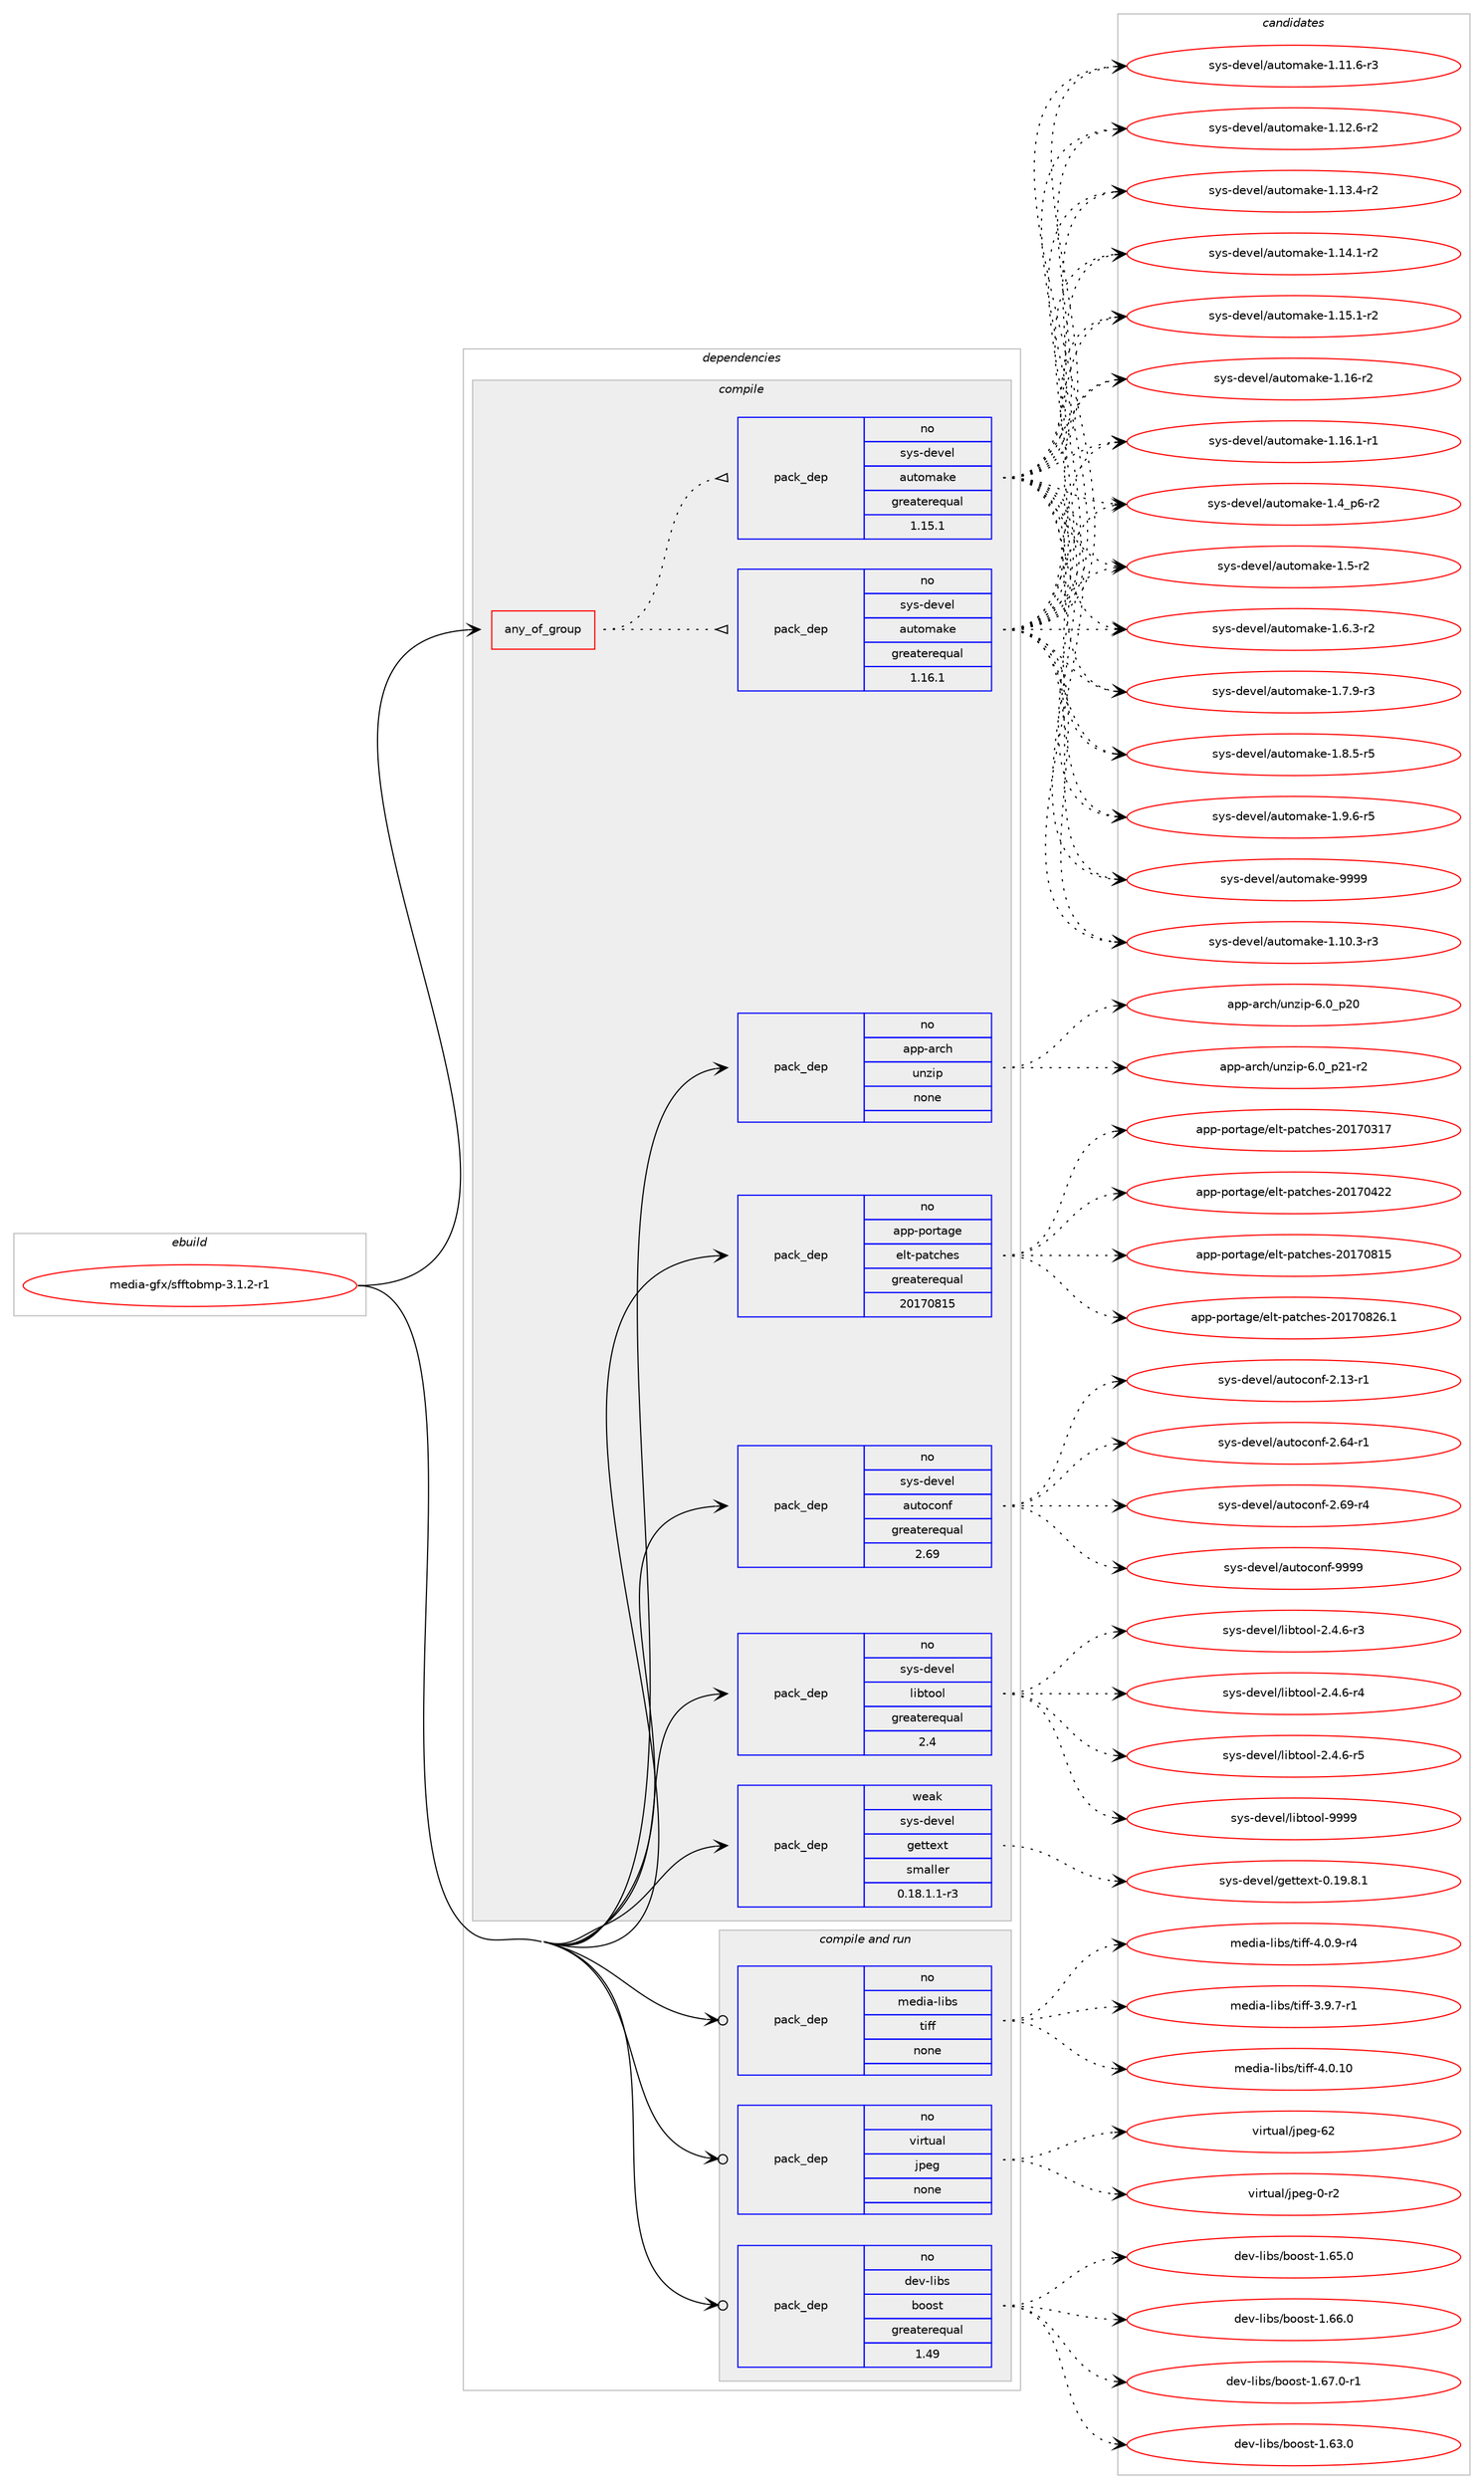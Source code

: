 digraph prolog {

# *************
# Graph options
# *************

newrank=true;
concentrate=true;
compound=true;
graph [rankdir=LR,fontname=Helvetica,fontsize=10,ranksep=1.5];#, ranksep=2.5, nodesep=0.2];
edge  [arrowhead=vee];
node  [fontname=Helvetica,fontsize=10];

# **********
# The ebuild
# **********

subgraph cluster_leftcol {
color=gray;
rank=same;
label=<<i>ebuild</i>>;
id [label="media-gfx/sfftobmp-3.1.2-r1", color=red, width=4, href="../media-gfx/sfftobmp-3.1.2-r1.svg"];
}

# ****************
# The dependencies
# ****************

subgraph cluster_midcol {
color=gray;
label=<<i>dependencies</i>>;
subgraph cluster_compile {
fillcolor="#eeeeee";
style=filled;
label=<<i>compile</i>>;
subgraph any24936 {
dependency1607668 [label=<<TABLE BORDER="0" CELLBORDER="1" CELLSPACING="0" CELLPADDING="4"><TR><TD CELLPADDING="10">any_of_group</TD></TR></TABLE>>, shape=none, color=red];subgraph pack1148733 {
dependency1607669 [label=<<TABLE BORDER="0" CELLBORDER="1" CELLSPACING="0" CELLPADDING="4" WIDTH="220"><TR><TD ROWSPAN="6" CELLPADDING="30">pack_dep</TD></TR><TR><TD WIDTH="110">no</TD></TR><TR><TD>sys-devel</TD></TR><TR><TD>automake</TD></TR><TR><TD>greaterequal</TD></TR><TR><TD>1.16.1</TD></TR></TABLE>>, shape=none, color=blue];
}
dependency1607668:e -> dependency1607669:w [weight=20,style="dotted",arrowhead="oinv"];
subgraph pack1148734 {
dependency1607670 [label=<<TABLE BORDER="0" CELLBORDER="1" CELLSPACING="0" CELLPADDING="4" WIDTH="220"><TR><TD ROWSPAN="6" CELLPADDING="30">pack_dep</TD></TR><TR><TD WIDTH="110">no</TD></TR><TR><TD>sys-devel</TD></TR><TR><TD>automake</TD></TR><TR><TD>greaterequal</TD></TR><TR><TD>1.15.1</TD></TR></TABLE>>, shape=none, color=blue];
}
dependency1607668:e -> dependency1607670:w [weight=20,style="dotted",arrowhead="oinv"];
}
id:e -> dependency1607668:w [weight=20,style="solid",arrowhead="vee"];
subgraph pack1148735 {
dependency1607671 [label=<<TABLE BORDER="0" CELLBORDER="1" CELLSPACING="0" CELLPADDING="4" WIDTH="220"><TR><TD ROWSPAN="6" CELLPADDING="30">pack_dep</TD></TR><TR><TD WIDTH="110">no</TD></TR><TR><TD>app-arch</TD></TR><TR><TD>unzip</TD></TR><TR><TD>none</TD></TR><TR><TD></TD></TR></TABLE>>, shape=none, color=blue];
}
id:e -> dependency1607671:w [weight=20,style="solid",arrowhead="vee"];
subgraph pack1148736 {
dependency1607672 [label=<<TABLE BORDER="0" CELLBORDER="1" CELLSPACING="0" CELLPADDING="4" WIDTH="220"><TR><TD ROWSPAN="6" CELLPADDING="30">pack_dep</TD></TR><TR><TD WIDTH="110">no</TD></TR><TR><TD>app-portage</TD></TR><TR><TD>elt-patches</TD></TR><TR><TD>greaterequal</TD></TR><TR><TD>20170815</TD></TR></TABLE>>, shape=none, color=blue];
}
id:e -> dependency1607672:w [weight=20,style="solid",arrowhead="vee"];
subgraph pack1148737 {
dependency1607673 [label=<<TABLE BORDER="0" CELLBORDER="1" CELLSPACING="0" CELLPADDING="4" WIDTH="220"><TR><TD ROWSPAN="6" CELLPADDING="30">pack_dep</TD></TR><TR><TD WIDTH="110">no</TD></TR><TR><TD>sys-devel</TD></TR><TR><TD>autoconf</TD></TR><TR><TD>greaterequal</TD></TR><TR><TD>2.69</TD></TR></TABLE>>, shape=none, color=blue];
}
id:e -> dependency1607673:w [weight=20,style="solid",arrowhead="vee"];
subgraph pack1148738 {
dependency1607674 [label=<<TABLE BORDER="0" CELLBORDER="1" CELLSPACING="0" CELLPADDING="4" WIDTH="220"><TR><TD ROWSPAN="6" CELLPADDING="30">pack_dep</TD></TR><TR><TD WIDTH="110">no</TD></TR><TR><TD>sys-devel</TD></TR><TR><TD>libtool</TD></TR><TR><TD>greaterequal</TD></TR><TR><TD>2.4</TD></TR></TABLE>>, shape=none, color=blue];
}
id:e -> dependency1607674:w [weight=20,style="solid",arrowhead="vee"];
subgraph pack1148739 {
dependency1607675 [label=<<TABLE BORDER="0" CELLBORDER="1" CELLSPACING="0" CELLPADDING="4" WIDTH="220"><TR><TD ROWSPAN="6" CELLPADDING="30">pack_dep</TD></TR><TR><TD WIDTH="110">weak</TD></TR><TR><TD>sys-devel</TD></TR><TR><TD>gettext</TD></TR><TR><TD>smaller</TD></TR><TR><TD>0.18.1.1-r3</TD></TR></TABLE>>, shape=none, color=blue];
}
id:e -> dependency1607675:w [weight=20,style="solid",arrowhead="vee"];
}
subgraph cluster_compileandrun {
fillcolor="#eeeeee";
style=filled;
label=<<i>compile and run</i>>;
subgraph pack1148740 {
dependency1607676 [label=<<TABLE BORDER="0" CELLBORDER="1" CELLSPACING="0" CELLPADDING="4" WIDTH="220"><TR><TD ROWSPAN="6" CELLPADDING="30">pack_dep</TD></TR><TR><TD WIDTH="110">no</TD></TR><TR><TD>dev-libs</TD></TR><TR><TD>boost</TD></TR><TR><TD>greaterequal</TD></TR><TR><TD>1.49</TD></TR></TABLE>>, shape=none, color=blue];
}
id:e -> dependency1607676:w [weight=20,style="solid",arrowhead="odotvee"];
subgraph pack1148741 {
dependency1607677 [label=<<TABLE BORDER="0" CELLBORDER="1" CELLSPACING="0" CELLPADDING="4" WIDTH="220"><TR><TD ROWSPAN="6" CELLPADDING="30">pack_dep</TD></TR><TR><TD WIDTH="110">no</TD></TR><TR><TD>media-libs</TD></TR><TR><TD>tiff</TD></TR><TR><TD>none</TD></TR><TR><TD></TD></TR></TABLE>>, shape=none, color=blue];
}
id:e -> dependency1607677:w [weight=20,style="solid",arrowhead="odotvee"];
subgraph pack1148742 {
dependency1607678 [label=<<TABLE BORDER="0" CELLBORDER="1" CELLSPACING="0" CELLPADDING="4" WIDTH="220"><TR><TD ROWSPAN="6" CELLPADDING="30">pack_dep</TD></TR><TR><TD WIDTH="110">no</TD></TR><TR><TD>virtual</TD></TR><TR><TD>jpeg</TD></TR><TR><TD>none</TD></TR><TR><TD></TD></TR></TABLE>>, shape=none, color=blue];
}
id:e -> dependency1607678:w [weight=20,style="solid",arrowhead="odotvee"];
}
subgraph cluster_run {
fillcolor="#eeeeee";
style=filled;
label=<<i>run</i>>;
}
}

# **************
# The candidates
# **************

subgraph cluster_choices {
rank=same;
color=gray;
label=<<i>candidates</i>>;

subgraph choice1148733 {
color=black;
nodesep=1;
choice11512111545100101118101108479711711611110997107101454946494846514511451 [label="sys-devel/automake-1.10.3-r3", color=red, width=4,href="../sys-devel/automake-1.10.3-r3.svg"];
choice11512111545100101118101108479711711611110997107101454946494946544511451 [label="sys-devel/automake-1.11.6-r3", color=red, width=4,href="../sys-devel/automake-1.11.6-r3.svg"];
choice11512111545100101118101108479711711611110997107101454946495046544511450 [label="sys-devel/automake-1.12.6-r2", color=red, width=4,href="../sys-devel/automake-1.12.6-r2.svg"];
choice11512111545100101118101108479711711611110997107101454946495146524511450 [label="sys-devel/automake-1.13.4-r2", color=red, width=4,href="../sys-devel/automake-1.13.4-r2.svg"];
choice11512111545100101118101108479711711611110997107101454946495246494511450 [label="sys-devel/automake-1.14.1-r2", color=red, width=4,href="../sys-devel/automake-1.14.1-r2.svg"];
choice11512111545100101118101108479711711611110997107101454946495346494511450 [label="sys-devel/automake-1.15.1-r2", color=red, width=4,href="../sys-devel/automake-1.15.1-r2.svg"];
choice1151211154510010111810110847971171161111099710710145494649544511450 [label="sys-devel/automake-1.16-r2", color=red, width=4,href="../sys-devel/automake-1.16-r2.svg"];
choice11512111545100101118101108479711711611110997107101454946495446494511449 [label="sys-devel/automake-1.16.1-r1", color=red, width=4,href="../sys-devel/automake-1.16.1-r1.svg"];
choice115121115451001011181011084797117116111109971071014549465295112544511450 [label="sys-devel/automake-1.4_p6-r2", color=red, width=4,href="../sys-devel/automake-1.4_p6-r2.svg"];
choice11512111545100101118101108479711711611110997107101454946534511450 [label="sys-devel/automake-1.5-r2", color=red, width=4,href="../sys-devel/automake-1.5-r2.svg"];
choice115121115451001011181011084797117116111109971071014549465446514511450 [label="sys-devel/automake-1.6.3-r2", color=red, width=4,href="../sys-devel/automake-1.6.3-r2.svg"];
choice115121115451001011181011084797117116111109971071014549465546574511451 [label="sys-devel/automake-1.7.9-r3", color=red, width=4,href="../sys-devel/automake-1.7.9-r3.svg"];
choice115121115451001011181011084797117116111109971071014549465646534511453 [label="sys-devel/automake-1.8.5-r5", color=red, width=4,href="../sys-devel/automake-1.8.5-r5.svg"];
choice115121115451001011181011084797117116111109971071014549465746544511453 [label="sys-devel/automake-1.9.6-r5", color=red, width=4,href="../sys-devel/automake-1.9.6-r5.svg"];
choice115121115451001011181011084797117116111109971071014557575757 [label="sys-devel/automake-9999", color=red, width=4,href="../sys-devel/automake-9999.svg"];
dependency1607669:e -> choice11512111545100101118101108479711711611110997107101454946494846514511451:w [style=dotted,weight="100"];
dependency1607669:e -> choice11512111545100101118101108479711711611110997107101454946494946544511451:w [style=dotted,weight="100"];
dependency1607669:e -> choice11512111545100101118101108479711711611110997107101454946495046544511450:w [style=dotted,weight="100"];
dependency1607669:e -> choice11512111545100101118101108479711711611110997107101454946495146524511450:w [style=dotted,weight="100"];
dependency1607669:e -> choice11512111545100101118101108479711711611110997107101454946495246494511450:w [style=dotted,weight="100"];
dependency1607669:e -> choice11512111545100101118101108479711711611110997107101454946495346494511450:w [style=dotted,weight="100"];
dependency1607669:e -> choice1151211154510010111810110847971171161111099710710145494649544511450:w [style=dotted,weight="100"];
dependency1607669:e -> choice11512111545100101118101108479711711611110997107101454946495446494511449:w [style=dotted,weight="100"];
dependency1607669:e -> choice115121115451001011181011084797117116111109971071014549465295112544511450:w [style=dotted,weight="100"];
dependency1607669:e -> choice11512111545100101118101108479711711611110997107101454946534511450:w [style=dotted,weight="100"];
dependency1607669:e -> choice115121115451001011181011084797117116111109971071014549465446514511450:w [style=dotted,weight="100"];
dependency1607669:e -> choice115121115451001011181011084797117116111109971071014549465546574511451:w [style=dotted,weight="100"];
dependency1607669:e -> choice115121115451001011181011084797117116111109971071014549465646534511453:w [style=dotted,weight="100"];
dependency1607669:e -> choice115121115451001011181011084797117116111109971071014549465746544511453:w [style=dotted,weight="100"];
dependency1607669:e -> choice115121115451001011181011084797117116111109971071014557575757:w [style=dotted,weight="100"];
}
subgraph choice1148734 {
color=black;
nodesep=1;
choice11512111545100101118101108479711711611110997107101454946494846514511451 [label="sys-devel/automake-1.10.3-r3", color=red, width=4,href="../sys-devel/automake-1.10.3-r3.svg"];
choice11512111545100101118101108479711711611110997107101454946494946544511451 [label="sys-devel/automake-1.11.6-r3", color=red, width=4,href="../sys-devel/automake-1.11.6-r3.svg"];
choice11512111545100101118101108479711711611110997107101454946495046544511450 [label="sys-devel/automake-1.12.6-r2", color=red, width=4,href="../sys-devel/automake-1.12.6-r2.svg"];
choice11512111545100101118101108479711711611110997107101454946495146524511450 [label="sys-devel/automake-1.13.4-r2", color=red, width=4,href="../sys-devel/automake-1.13.4-r2.svg"];
choice11512111545100101118101108479711711611110997107101454946495246494511450 [label="sys-devel/automake-1.14.1-r2", color=red, width=4,href="../sys-devel/automake-1.14.1-r2.svg"];
choice11512111545100101118101108479711711611110997107101454946495346494511450 [label="sys-devel/automake-1.15.1-r2", color=red, width=4,href="../sys-devel/automake-1.15.1-r2.svg"];
choice1151211154510010111810110847971171161111099710710145494649544511450 [label="sys-devel/automake-1.16-r2", color=red, width=4,href="../sys-devel/automake-1.16-r2.svg"];
choice11512111545100101118101108479711711611110997107101454946495446494511449 [label="sys-devel/automake-1.16.1-r1", color=red, width=4,href="../sys-devel/automake-1.16.1-r1.svg"];
choice115121115451001011181011084797117116111109971071014549465295112544511450 [label="sys-devel/automake-1.4_p6-r2", color=red, width=4,href="../sys-devel/automake-1.4_p6-r2.svg"];
choice11512111545100101118101108479711711611110997107101454946534511450 [label="sys-devel/automake-1.5-r2", color=red, width=4,href="../sys-devel/automake-1.5-r2.svg"];
choice115121115451001011181011084797117116111109971071014549465446514511450 [label="sys-devel/automake-1.6.3-r2", color=red, width=4,href="../sys-devel/automake-1.6.3-r2.svg"];
choice115121115451001011181011084797117116111109971071014549465546574511451 [label="sys-devel/automake-1.7.9-r3", color=red, width=4,href="../sys-devel/automake-1.7.9-r3.svg"];
choice115121115451001011181011084797117116111109971071014549465646534511453 [label="sys-devel/automake-1.8.5-r5", color=red, width=4,href="../sys-devel/automake-1.8.5-r5.svg"];
choice115121115451001011181011084797117116111109971071014549465746544511453 [label="sys-devel/automake-1.9.6-r5", color=red, width=4,href="../sys-devel/automake-1.9.6-r5.svg"];
choice115121115451001011181011084797117116111109971071014557575757 [label="sys-devel/automake-9999", color=red, width=4,href="../sys-devel/automake-9999.svg"];
dependency1607670:e -> choice11512111545100101118101108479711711611110997107101454946494846514511451:w [style=dotted,weight="100"];
dependency1607670:e -> choice11512111545100101118101108479711711611110997107101454946494946544511451:w [style=dotted,weight="100"];
dependency1607670:e -> choice11512111545100101118101108479711711611110997107101454946495046544511450:w [style=dotted,weight="100"];
dependency1607670:e -> choice11512111545100101118101108479711711611110997107101454946495146524511450:w [style=dotted,weight="100"];
dependency1607670:e -> choice11512111545100101118101108479711711611110997107101454946495246494511450:w [style=dotted,weight="100"];
dependency1607670:e -> choice11512111545100101118101108479711711611110997107101454946495346494511450:w [style=dotted,weight="100"];
dependency1607670:e -> choice1151211154510010111810110847971171161111099710710145494649544511450:w [style=dotted,weight="100"];
dependency1607670:e -> choice11512111545100101118101108479711711611110997107101454946495446494511449:w [style=dotted,weight="100"];
dependency1607670:e -> choice115121115451001011181011084797117116111109971071014549465295112544511450:w [style=dotted,weight="100"];
dependency1607670:e -> choice11512111545100101118101108479711711611110997107101454946534511450:w [style=dotted,weight="100"];
dependency1607670:e -> choice115121115451001011181011084797117116111109971071014549465446514511450:w [style=dotted,weight="100"];
dependency1607670:e -> choice115121115451001011181011084797117116111109971071014549465546574511451:w [style=dotted,weight="100"];
dependency1607670:e -> choice115121115451001011181011084797117116111109971071014549465646534511453:w [style=dotted,weight="100"];
dependency1607670:e -> choice115121115451001011181011084797117116111109971071014549465746544511453:w [style=dotted,weight="100"];
dependency1607670:e -> choice115121115451001011181011084797117116111109971071014557575757:w [style=dotted,weight="100"];
}
subgraph choice1148735 {
color=black;
nodesep=1;
choice971121124597114991044711711012210511245544648951125048 [label="app-arch/unzip-6.0_p20", color=red, width=4,href="../app-arch/unzip-6.0_p20.svg"];
choice9711211245971149910447117110122105112455446489511250494511450 [label="app-arch/unzip-6.0_p21-r2", color=red, width=4,href="../app-arch/unzip-6.0_p21-r2.svg"];
dependency1607671:e -> choice971121124597114991044711711012210511245544648951125048:w [style=dotted,weight="100"];
dependency1607671:e -> choice9711211245971149910447117110122105112455446489511250494511450:w [style=dotted,weight="100"];
}
subgraph choice1148736 {
color=black;
nodesep=1;
choice97112112451121111141169710310147101108116451129711699104101115455048495548514955 [label="app-portage/elt-patches-20170317", color=red, width=4,href="../app-portage/elt-patches-20170317.svg"];
choice97112112451121111141169710310147101108116451129711699104101115455048495548525050 [label="app-portage/elt-patches-20170422", color=red, width=4,href="../app-portage/elt-patches-20170422.svg"];
choice97112112451121111141169710310147101108116451129711699104101115455048495548564953 [label="app-portage/elt-patches-20170815", color=red, width=4,href="../app-portage/elt-patches-20170815.svg"];
choice971121124511211111411697103101471011081164511297116991041011154550484955485650544649 [label="app-portage/elt-patches-20170826.1", color=red, width=4,href="../app-portage/elt-patches-20170826.1.svg"];
dependency1607672:e -> choice97112112451121111141169710310147101108116451129711699104101115455048495548514955:w [style=dotted,weight="100"];
dependency1607672:e -> choice97112112451121111141169710310147101108116451129711699104101115455048495548525050:w [style=dotted,weight="100"];
dependency1607672:e -> choice97112112451121111141169710310147101108116451129711699104101115455048495548564953:w [style=dotted,weight="100"];
dependency1607672:e -> choice971121124511211111411697103101471011081164511297116991041011154550484955485650544649:w [style=dotted,weight="100"];
}
subgraph choice1148737 {
color=black;
nodesep=1;
choice1151211154510010111810110847971171161119911111010245504649514511449 [label="sys-devel/autoconf-2.13-r1", color=red, width=4,href="../sys-devel/autoconf-2.13-r1.svg"];
choice1151211154510010111810110847971171161119911111010245504654524511449 [label="sys-devel/autoconf-2.64-r1", color=red, width=4,href="../sys-devel/autoconf-2.64-r1.svg"];
choice1151211154510010111810110847971171161119911111010245504654574511452 [label="sys-devel/autoconf-2.69-r4", color=red, width=4,href="../sys-devel/autoconf-2.69-r4.svg"];
choice115121115451001011181011084797117116111991111101024557575757 [label="sys-devel/autoconf-9999", color=red, width=4,href="../sys-devel/autoconf-9999.svg"];
dependency1607673:e -> choice1151211154510010111810110847971171161119911111010245504649514511449:w [style=dotted,weight="100"];
dependency1607673:e -> choice1151211154510010111810110847971171161119911111010245504654524511449:w [style=dotted,weight="100"];
dependency1607673:e -> choice1151211154510010111810110847971171161119911111010245504654574511452:w [style=dotted,weight="100"];
dependency1607673:e -> choice115121115451001011181011084797117116111991111101024557575757:w [style=dotted,weight="100"];
}
subgraph choice1148738 {
color=black;
nodesep=1;
choice1151211154510010111810110847108105981161111111084550465246544511451 [label="sys-devel/libtool-2.4.6-r3", color=red, width=4,href="../sys-devel/libtool-2.4.6-r3.svg"];
choice1151211154510010111810110847108105981161111111084550465246544511452 [label="sys-devel/libtool-2.4.6-r4", color=red, width=4,href="../sys-devel/libtool-2.4.6-r4.svg"];
choice1151211154510010111810110847108105981161111111084550465246544511453 [label="sys-devel/libtool-2.4.6-r5", color=red, width=4,href="../sys-devel/libtool-2.4.6-r5.svg"];
choice1151211154510010111810110847108105981161111111084557575757 [label="sys-devel/libtool-9999", color=red, width=4,href="../sys-devel/libtool-9999.svg"];
dependency1607674:e -> choice1151211154510010111810110847108105981161111111084550465246544511451:w [style=dotted,weight="100"];
dependency1607674:e -> choice1151211154510010111810110847108105981161111111084550465246544511452:w [style=dotted,weight="100"];
dependency1607674:e -> choice1151211154510010111810110847108105981161111111084550465246544511453:w [style=dotted,weight="100"];
dependency1607674:e -> choice1151211154510010111810110847108105981161111111084557575757:w [style=dotted,weight="100"];
}
subgraph choice1148739 {
color=black;
nodesep=1;
choice1151211154510010111810110847103101116116101120116454846495746564649 [label="sys-devel/gettext-0.19.8.1", color=red, width=4,href="../sys-devel/gettext-0.19.8.1.svg"];
dependency1607675:e -> choice1151211154510010111810110847103101116116101120116454846495746564649:w [style=dotted,weight="100"];
}
subgraph choice1148740 {
color=black;
nodesep=1;
choice1001011184510810598115479811111111511645494654514648 [label="dev-libs/boost-1.63.0", color=red, width=4,href="../dev-libs/boost-1.63.0.svg"];
choice1001011184510810598115479811111111511645494654534648 [label="dev-libs/boost-1.65.0", color=red, width=4,href="../dev-libs/boost-1.65.0.svg"];
choice1001011184510810598115479811111111511645494654544648 [label="dev-libs/boost-1.66.0", color=red, width=4,href="../dev-libs/boost-1.66.0.svg"];
choice10010111845108105981154798111111115116454946545546484511449 [label="dev-libs/boost-1.67.0-r1", color=red, width=4,href="../dev-libs/boost-1.67.0-r1.svg"];
dependency1607676:e -> choice1001011184510810598115479811111111511645494654514648:w [style=dotted,weight="100"];
dependency1607676:e -> choice1001011184510810598115479811111111511645494654534648:w [style=dotted,weight="100"];
dependency1607676:e -> choice1001011184510810598115479811111111511645494654544648:w [style=dotted,weight="100"];
dependency1607676:e -> choice10010111845108105981154798111111115116454946545546484511449:w [style=dotted,weight="100"];
}
subgraph choice1148741 {
color=black;
nodesep=1;
choice109101100105974510810598115471161051021024551465746554511449 [label="media-libs/tiff-3.9.7-r1", color=red, width=4,href="../media-libs/tiff-3.9.7-r1.svg"];
choice1091011001059745108105981154711610510210245524648464948 [label="media-libs/tiff-4.0.10", color=red, width=4,href="../media-libs/tiff-4.0.10.svg"];
choice109101100105974510810598115471161051021024552464846574511452 [label="media-libs/tiff-4.0.9-r4", color=red, width=4,href="../media-libs/tiff-4.0.9-r4.svg"];
dependency1607677:e -> choice109101100105974510810598115471161051021024551465746554511449:w [style=dotted,weight="100"];
dependency1607677:e -> choice1091011001059745108105981154711610510210245524648464948:w [style=dotted,weight="100"];
dependency1607677:e -> choice109101100105974510810598115471161051021024552464846574511452:w [style=dotted,weight="100"];
}
subgraph choice1148742 {
color=black;
nodesep=1;
choice118105114116117971084710611210110345484511450 [label="virtual/jpeg-0-r2", color=red, width=4,href="../virtual/jpeg-0-r2.svg"];
choice1181051141161179710847106112101103455450 [label="virtual/jpeg-62", color=red, width=4,href="../virtual/jpeg-62.svg"];
dependency1607678:e -> choice118105114116117971084710611210110345484511450:w [style=dotted,weight="100"];
dependency1607678:e -> choice1181051141161179710847106112101103455450:w [style=dotted,weight="100"];
}
}

}
